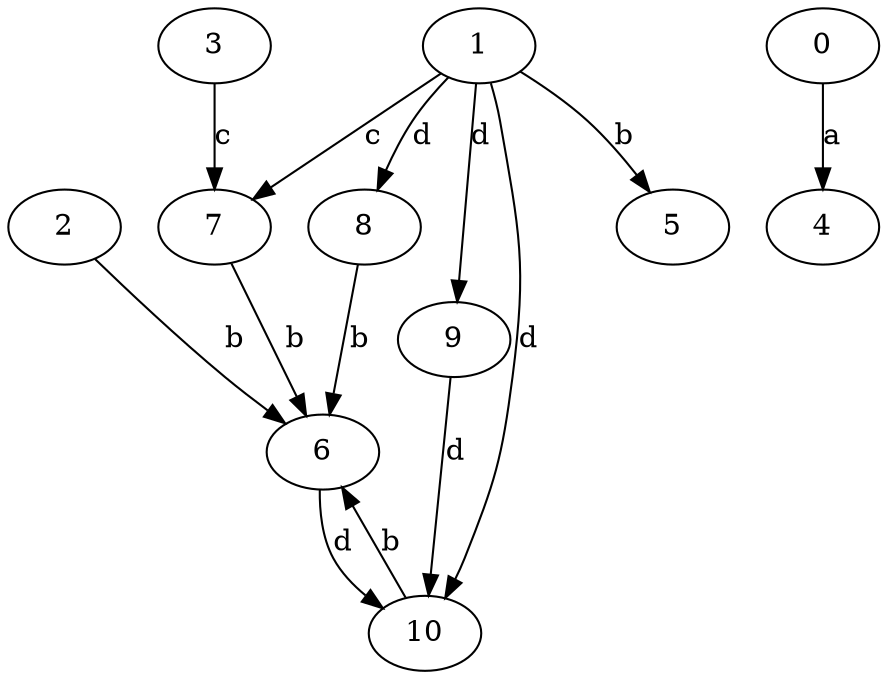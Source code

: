 strict digraph  {
2;
3;
4;
0;
5;
6;
7;
8;
1;
9;
10;
2 -> 6  [label=b];
3 -> 7  [label=c];
0 -> 4  [label=a];
6 -> 10  [label=d];
7 -> 6  [label=b];
8 -> 6  [label=b];
1 -> 5  [label=b];
1 -> 7  [label=c];
1 -> 8  [label=d];
1 -> 9  [label=d];
1 -> 10  [label=d];
9 -> 10  [label=d];
10 -> 6  [label=b];
}
